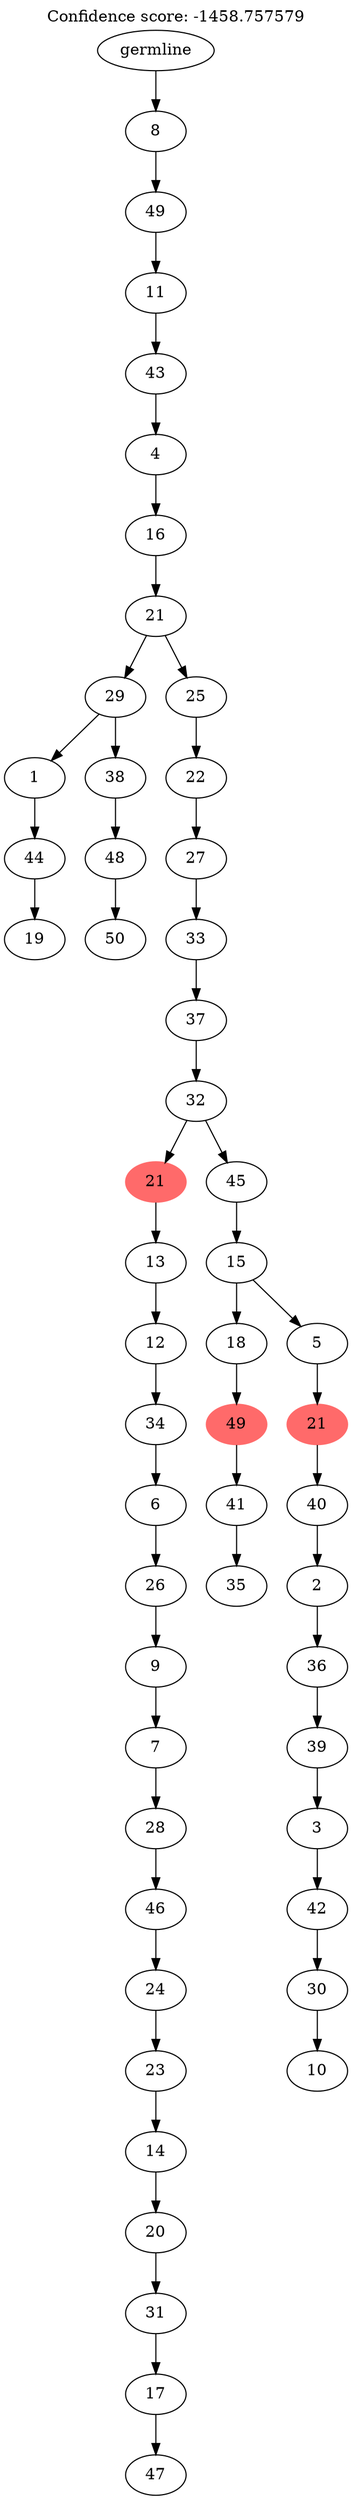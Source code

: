 digraph g {
	"52" -> "53";
	"53" [label="19"];
	"51" -> "52";
	"52" [label="44"];
	"49" -> "50";
	"50" [label="50"];
	"48" -> "49";
	"49" [label="48"];
	"47" -> "48";
	"48" [label="38"];
	"47" -> "51";
	"51" [label="1"];
	"45" -> "46";
	"46" [label="47"];
	"44" -> "45";
	"45" [label="17"];
	"43" -> "44";
	"44" [label="31"];
	"42" -> "43";
	"43" [label="20"];
	"41" -> "42";
	"42" [label="14"];
	"40" -> "41";
	"41" [label="23"];
	"39" -> "40";
	"40" [label="24"];
	"38" -> "39";
	"39" [label="46"];
	"37" -> "38";
	"38" [label="28"];
	"36" -> "37";
	"37" [label="7"];
	"35" -> "36";
	"36" [label="9"];
	"34" -> "35";
	"35" [label="26"];
	"33" -> "34";
	"34" [label="6"];
	"32" -> "33";
	"33" [label="34"];
	"31" -> "32";
	"32" [label="12"];
	"30" -> "31";
	"31" [label="13"];
	"28" -> "29";
	"29" [label="35"];
	"27" -> "28";
	"28" [label="41"];
	"26" -> "27";
	"27" [color=indianred1, style=filled, label="49"];
	"24" -> "25";
	"25" [label="10"];
	"23" -> "24";
	"24" [label="30"];
	"22" -> "23";
	"23" [label="42"];
	"21" -> "22";
	"22" [label="3"];
	"20" -> "21";
	"21" [label="39"];
	"19" -> "20";
	"20" [label="36"];
	"18" -> "19";
	"19" [label="2"];
	"17" -> "18";
	"18" [label="40"];
	"16" -> "17";
	"17" [color=indianred1, style=filled, label="21"];
	"15" -> "16";
	"16" [label="5"];
	"15" -> "26";
	"26" [label="18"];
	"14" -> "15";
	"15" [label="15"];
	"13" -> "14";
	"14" [label="45"];
	"13" -> "30";
	"30" [color=indianred1, style=filled, label="21"];
	"12" -> "13";
	"13" [label="32"];
	"11" -> "12";
	"12" [label="37"];
	"10" -> "11";
	"11" [label="33"];
	"9" -> "10";
	"10" [label="27"];
	"8" -> "9";
	"9" [label="22"];
	"7" -> "8";
	"8" [label="25"];
	"7" -> "47";
	"47" [label="29"];
	"6" -> "7";
	"7" [label="21"];
	"5" -> "6";
	"6" [label="16"];
	"4" -> "5";
	"5" [label="4"];
	"3" -> "4";
	"4" [label="43"];
	"2" -> "3";
	"3" [label="11"];
	"1" -> "2";
	"2" [label="49"];
	"0" -> "1";
	"1" [label="8"];
	"0" [label="germline"];
	labelloc="t";
	label="Confidence score: -1458.757579";
}
